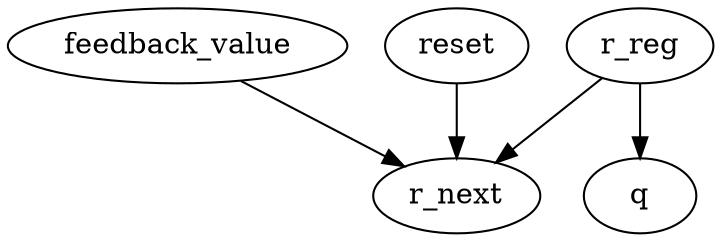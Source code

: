 strict digraph "" {
	r_reg -> r_next	[weight=1.0];
	r_reg -> q	[weight=1.0];
	feedback_value -> r_next	[weight=1.0];
	reset -> r_next	[weight=1.0];
}

